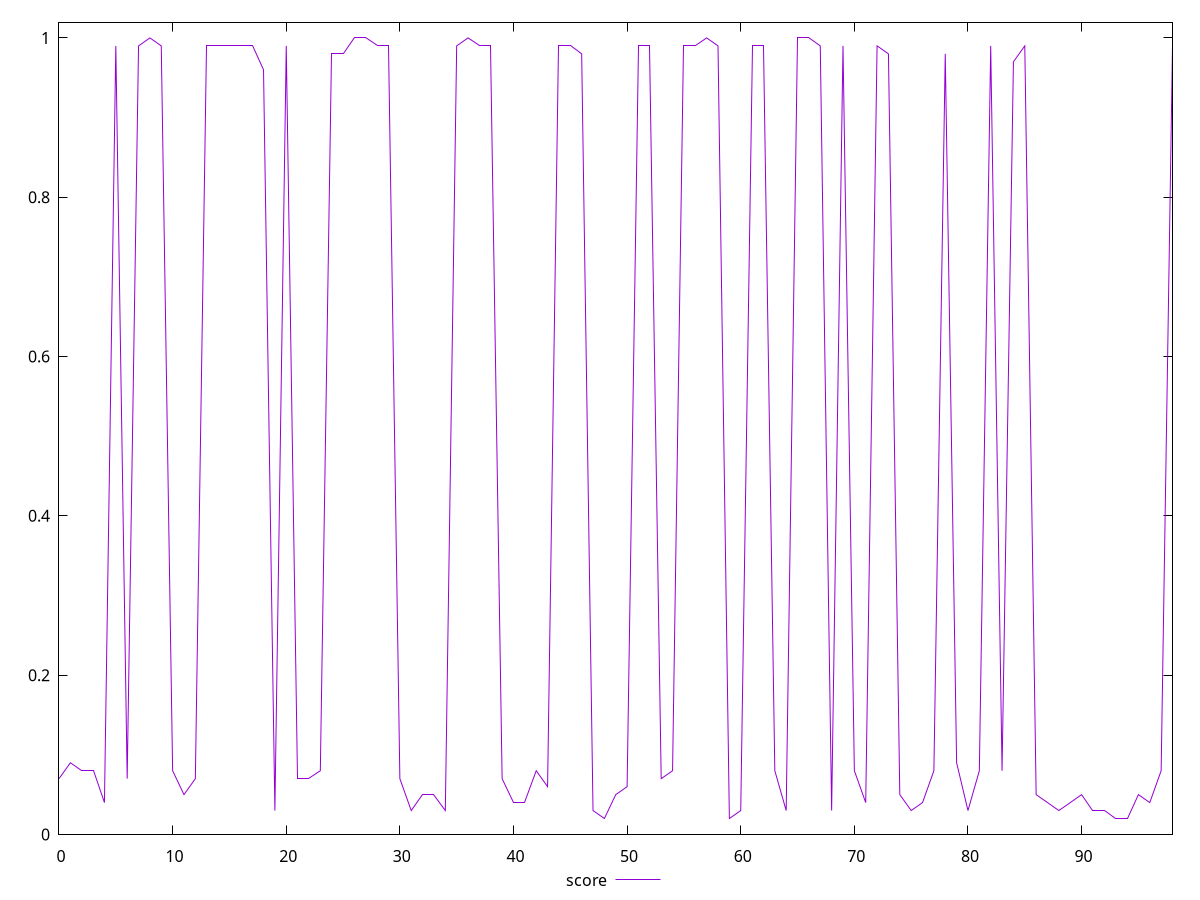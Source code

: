 reset

$score <<EOF
0 0.07
1 0.09
2 0.08
3 0.08
4 0.04
5 0.99
6 0.07
7 0.99
8 1
9 0.99
10 0.08
11 0.05
12 0.07
13 0.99
14 0.99
15 0.99
16 0.99
17 0.99
18 0.96
19 0.03
20 0.99
21 0.07
22 0.07
23 0.08
24 0.98
25 0.98
26 1
27 1
28 0.99
29 0.99
30 0.07
31 0.03
32 0.05
33 0.05
34 0.03
35 0.99
36 1
37 0.99
38 0.99
39 0.07
40 0.04
41 0.04
42 0.08
43 0.06
44 0.99
45 0.99
46 0.98
47 0.03
48 0.02
49 0.05
50 0.06
51 0.99
52 0.99
53 0.07
54 0.08
55 0.99
56 0.99
57 1
58 0.99
59 0.02
60 0.03
61 0.99
62 0.99
63 0.08
64 0.03
65 1
66 1
67 0.99
68 0.03
69 0.99
70 0.08
71 0.04
72 0.99
73 0.98
74 0.05
75 0.03
76 0.04
77 0.08
78 0.98
79 0.09
80 0.03
81 0.08
82 0.99
83 0.08
84 0.97
85 0.99
86 0.05
87 0.04
88 0.03
89 0.04
90 0.05
91 0.03
92 0.03
93 0.02
94 0.02
95 0.05
96 0.04
97 0.08
98 0.99
EOF

set key outside below
set xrange [0:98]
set yrange [0.00040000000000000105:1.0196]
set trange [0.00040000000000000105:1.0196]
set terminal svg size 640, 500 enhanced background rgb 'white'
set output "reports/report_00027_2021-02-24T12-40-31.850Z/interactive/samples/card/score/values.svg"

plot $score title "score" with line

reset
